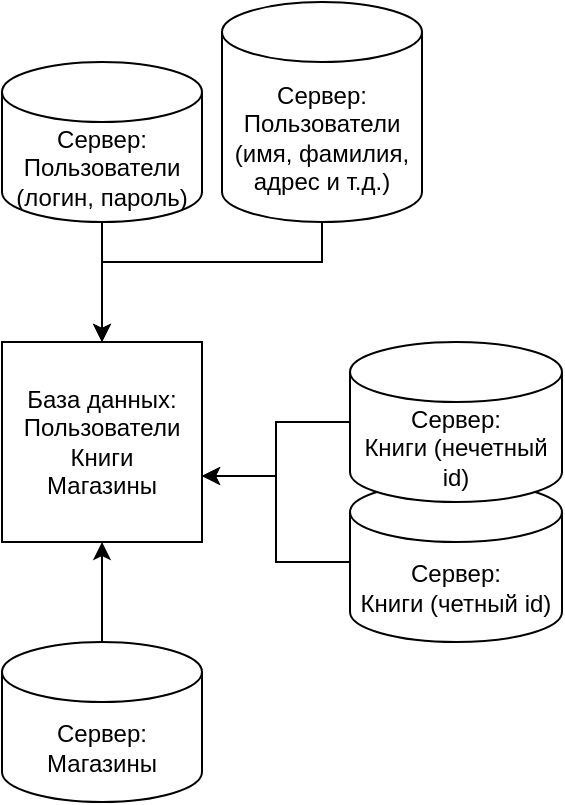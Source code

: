 <mxfile version="21.6.1" type="github">
  <diagram name="Страница 1" id="r6BiXpioU9J_zREN7Pe-">
    <mxGraphModel dx="1195" dy="657" grid="1" gridSize="10" guides="1" tooltips="1" connect="1" arrows="1" fold="1" page="1" pageScale="1" pageWidth="827" pageHeight="1169" math="0" shadow="0">
      <root>
        <mxCell id="0" />
        <mxCell id="1" parent="0" />
        <mxCell id="wm3g7r2LdRMXzolMdjJL-1" value="База данных:&lt;br&gt;Пользователи&lt;br&gt;Книги&lt;br&gt;Магазины" style="whiteSpace=wrap;html=1;aspect=fixed;" vertex="1" parent="1">
          <mxGeometry x="240" y="280" width="100" height="100" as="geometry" />
        </mxCell>
        <mxCell id="wm3g7r2LdRMXzolMdjJL-5" style="edgeStyle=orthogonalEdgeStyle;rounded=0;orthogonalLoop=1;jettySize=auto;html=1;entryX=0.5;entryY=1;entryDx=0;entryDy=0;" edge="1" parent="1" source="wm3g7r2LdRMXzolMdjJL-2" target="wm3g7r2LdRMXzolMdjJL-1">
          <mxGeometry relative="1" as="geometry" />
        </mxCell>
        <mxCell id="wm3g7r2LdRMXzolMdjJL-2" value="Сервер:&lt;br&gt;Магазины" style="shape=cylinder3;whiteSpace=wrap;html=1;boundedLbl=1;backgroundOutline=1;size=15;" vertex="1" parent="1">
          <mxGeometry x="240" y="430" width="100" height="80" as="geometry" />
        </mxCell>
        <mxCell id="wm3g7r2LdRMXzolMdjJL-9" style="edgeStyle=orthogonalEdgeStyle;rounded=0;orthogonalLoop=1;jettySize=auto;html=1;" edge="1" parent="1" source="wm3g7r2LdRMXzolMdjJL-6">
          <mxGeometry relative="1" as="geometry">
            <mxPoint x="340" y="347" as="targetPoint" />
            <Array as="points">
              <mxPoint x="377" y="390" />
              <mxPoint x="377" y="347" />
            </Array>
          </mxGeometry>
        </mxCell>
        <mxCell id="wm3g7r2LdRMXzolMdjJL-6" value="Сервер:&lt;br&gt;Книги (четный id)" style="shape=cylinder3;whiteSpace=wrap;html=1;boundedLbl=1;backgroundOutline=1;size=15;" vertex="1" parent="1">
          <mxGeometry x="414" y="350" width="106" height="80" as="geometry" />
        </mxCell>
        <mxCell id="wm3g7r2LdRMXzolMdjJL-8" style="edgeStyle=orthogonalEdgeStyle;rounded=0;orthogonalLoop=1;jettySize=auto;html=1;entryX=1;entryY=0.67;entryDx=0;entryDy=0;entryPerimeter=0;" edge="1" parent="1" source="wm3g7r2LdRMXzolMdjJL-7" target="wm3g7r2LdRMXzolMdjJL-1">
          <mxGeometry relative="1" as="geometry" />
        </mxCell>
        <mxCell id="wm3g7r2LdRMXzolMdjJL-7" value="Сервер:&lt;br&gt;Книги (нечетный id)" style="shape=cylinder3;whiteSpace=wrap;html=1;boundedLbl=1;backgroundOutline=1;size=15;" vertex="1" parent="1">
          <mxGeometry x="414" y="280" width="106" height="80" as="geometry" />
        </mxCell>
        <mxCell id="wm3g7r2LdRMXzolMdjJL-12" style="edgeStyle=orthogonalEdgeStyle;rounded=0;orthogonalLoop=1;jettySize=auto;html=1;entryX=0.5;entryY=0;entryDx=0;entryDy=0;" edge="1" parent="1" source="wm3g7r2LdRMXzolMdjJL-10" target="wm3g7r2LdRMXzolMdjJL-1">
          <mxGeometry relative="1" as="geometry" />
        </mxCell>
        <mxCell id="wm3g7r2LdRMXzolMdjJL-10" value="Сервер:&lt;br&gt;Пользователи (логин, пароль)" style="shape=cylinder3;whiteSpace=wrap;html=1;boundedLbl=1;backgroundOutline=1;size=15;" vertex="1" parent="1">
          <mxGeometry x="240" y="140" width="100" height="80" as="geometry" />
        </mxCell>
        <mxCell id="wm3g7r2LdRMXzolMdjJL-13" style="edgeStyle=orthogonalEdgeStyle;rounded=0;orthogonalLoop=1;jettySize=auto;html=1;" edge="1" parent="1" source="wm3g7r2LdRMXzolMdjJL-11">
          <mxGeometry relative="1" as="geometry">
            <mxPoint x="290" y="280" as="targetPoint" />
            <Array as="points">
              <mxPoint x="400" y="240" />
              <mxPoint x="290" y="240" />
              <mxPoint x="290" y="270" />
            </Array>
          </mxGeometry>
        </mxCell>
        <mxCell id="wm3g7r2LdRMXzolMdjJL-11" value="Сервер:&lt;br&gt;Пользователи (имя, фамилия, адрес и т.д.)" style="shape=cylinder3;whiteSpace=wrap;html=1;boundedLbl=1;backgroundOutline=1;size=15;" vertex="1" parent="1">
          <mxGeometry x="350" y="110" width="100" height="110" as="geometry" />
        </mxCell>
      </root>
    </mxGraphModel>
  </diagram>
</mxfile>
